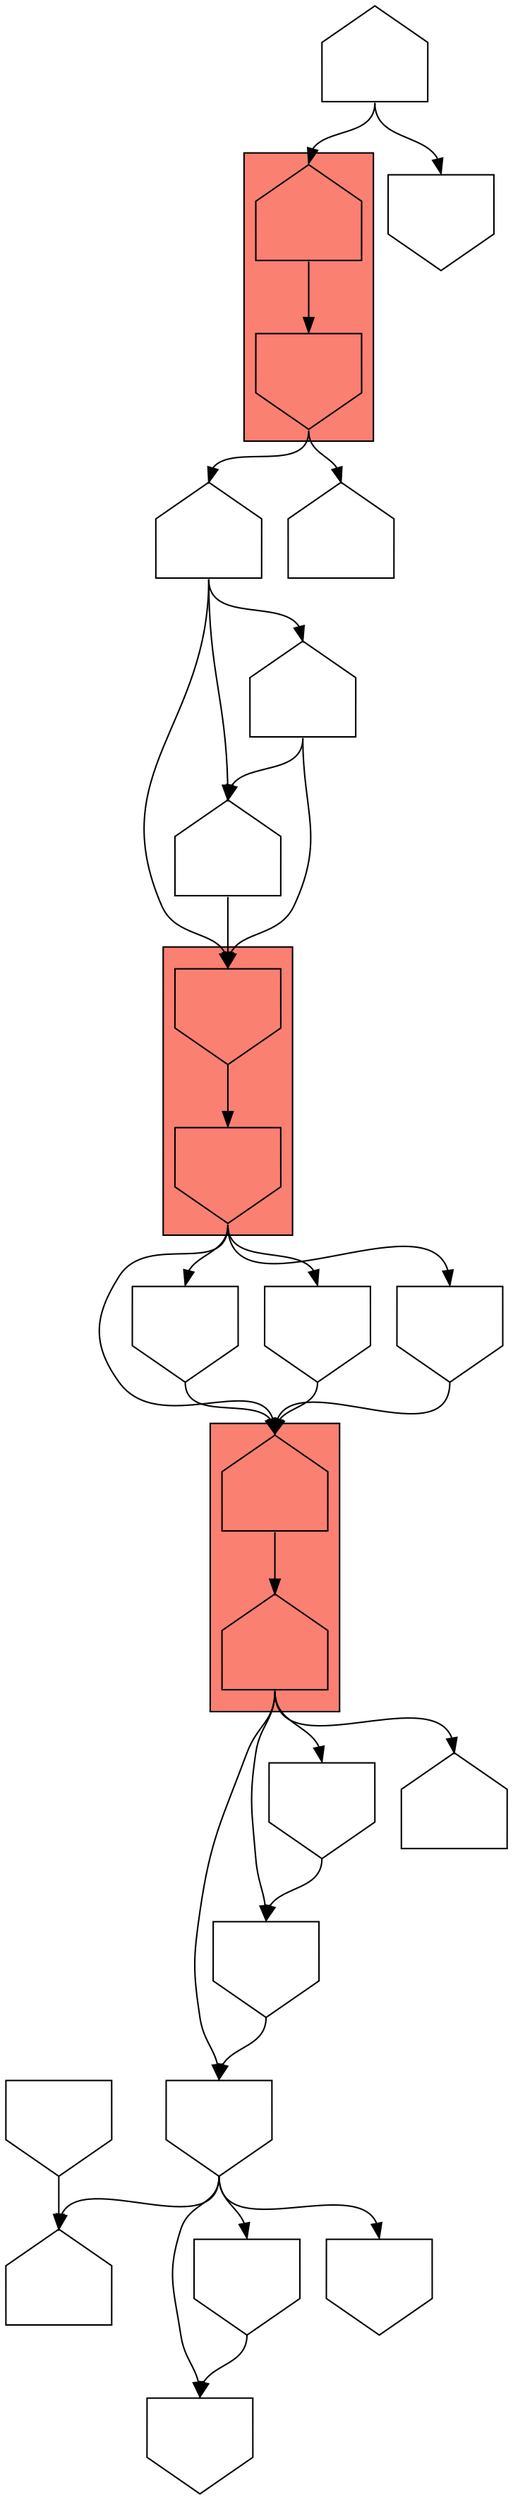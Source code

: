 digraph asm {
	edge [headport=n,tailport=s];
subgraph cluster_C4374_20109 {
	4374 [label="",height=1,width=1,shape=house];
	20109 [label="",height=1,width=1,shape=invhouse];
	style=filled;
	fillcolor=salmon;
}
subgraph cluster_C6553_3414 {
	6553 [label="",height=1,width=1,shape=invhouse];
	3414 [label="",height=1,width=1,shape=invhouse];
	style=filled;
	fillcolor=salmon;
}
subgraph cluster_C5669_7103 {
	5669 [label="",height=1,width=1,shape=house];
	7103 [label="",height=1,width=1,shape=house];
	style=filled;
	fillcolor=salmon;
}
	9890 [label="",height=1,width=1,shape=house];
	7996 [label="",height=1,width=1,shape=invhouse];
	1313 [label="",height=1,width=1,shape=invhouse];
	10037 [label="",height=1,width=1,shape=invhouse];
	8375 [label="",height=1,width=1,shape=house];
	7995 [label="",height=1,width=1,shape=invhouse];
	18721 [label="",height=1,width=1,shape=invhouse];
	10963 [label="",height=1,width=1,shape=invhouse];
	16367 [label="",height=1,width=1,shape=invhouse];
	16274 [label="",height=1,width=1,shape=house];
	12581 [label="",height=1,width=1,shape=invhouse];
	14552 [label="",height=1,width=1,shape=invhouse];
	14883 [label="",height=1,width=1,shape=invhouse];
	12667 [label="",height=1,width=1,shape=house];
	15352 [label="",height=1,width=1,shape=house];
	16097 [label="",height=1,width=1,shape=house];
	9914 [label="",height=1,width=1,shape=house];
	17272 [label="",height=1,width=1,shape=invhouse];
	4374 -> 20109
	20109 -> 9890
	20109 -> 16097
	9890 -> 6553
	9890 -> 12667
	9890 -> 15352
	6553 -> 3414
	3414 -> 5669
	3414 -> 12581
	3414 -> 14552
	3414 -> 14883
	5669 -> 7103
	7103 -> 7996
	7103 -> 10963
	7103 -> 16274
	7103 -> 16367
	7996 -> 1313
	7996 -> 8375
	7996 -> 10037
	7996 -> 18721
	10037 -> 1313
	7995 -> 8375
	10963 -> 7996
	16367 -> 10963
	12581 -> 5669
	14552 -> 5669
	14883 -> 5669
	12667 -> 6553
	15352 -> 6553
	15352 -> 12667
	9914 -> 4374
	9914 -> 17272
}